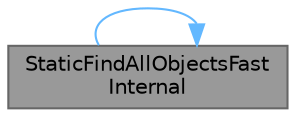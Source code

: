 digraph "StaticFindAllObjectsFastInternal"
{
 // INTERACTIVE_SVG=YES
 // LATEX_PDF_SIZE
  bgcolor="transparent";
  edge [fontname=Helvetica,fontsize=10,labelfontname=Helvetica,labelfontsize=10];
  node [fontname=Helvetica,fontsize=10,shape=box,height=0.2,width=0.4];
  rankdir="LR";
  Node1 [id="Node000001",label="StaticFindAllObjectsFast\lInternal",height=0.2,width=0.4,color="gray40", fillcolor="grey60", style="filled", fontcolor="black",tooltip="Private internal version of StaticFindAllObjectsFast that allows using 0 exclusion flags."];
  Node1 -> Node1 [id="edge1_Node000001_Node000001",color="steelblue1",style="solid",tooltip=" "];
}
